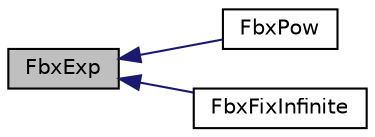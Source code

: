 digraph "FbxExp"
{
  edge [fontname="Helvetica",fontsize="10",labelfontname="Helvetica",labelfontsize="10"];
  node [fontname="Helvetica",fontsize="10",shape=record];
  rankdir="LR";
  Node116 [label="FbxExp",height=0.2,width=0.4,color="black", fillcolor="grey75", style="filled", fontcolor="black"];
  Node116 -> Node117 [dir="back",color="midnightblue",fontsize="10",style="solid",fontname="Helvetica"];
  Node117 [label="FbxPow",height=0.2,width=0.4,color="black", fillcolor="white", style="filled",URL="$fbxmath_8h.html#a552cc06a5b27f5e6b6de977582f9bf15"];
  Node116 -> Node118 [dir="back",color="midnightblue",fontsize="10",style="solid",fontname="Helvetica"];
  Node118 [label="FbxFixInfinite",height=0.2,width=0.4,color="black", fillcolor="white", style="filled",URL="$fbxmath_8h.html#a056b2593fece9ef917af4495890eab75"];
}
